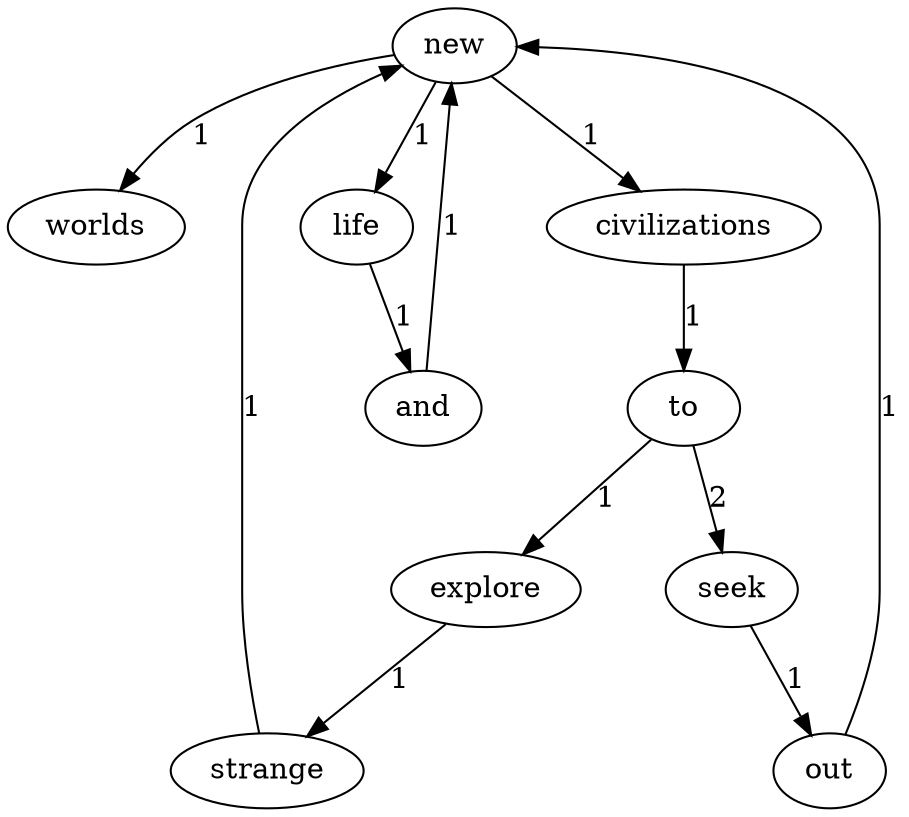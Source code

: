 digraph G {
  "new" -> "worlds" [label="1"];
  "new" -> "civilizations" [label="1"];
  "new" -> "life" [label="1"];
  "explore" -> "strange" [label="1"];
  "and" -> "new" [label="1"];
  "to" -> "explore" [label="1"];
  "to" -> "seek" [label="2"];
  "civilizations" -> "to" [label="1"];
  "seek" -> "out" [label="1"];
  "life" -> "and" [label="1"];
  "strange" -> "new" [label="1"];
  "out" -> "new" [label="1"];
}
